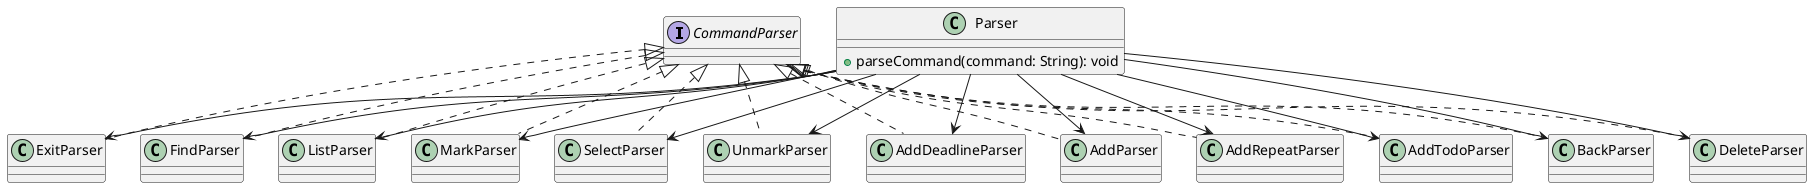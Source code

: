 @startuml
'https://plantuml.com/class-diagram

interface CommandParser {
}

class AddDeadlineParser implements CommandParser {
}

class AddParser implements CommandParser {
}

class AddRepeatParser implements CommandParser {
}

class AddTodoParser implements CommandParser {
}

class BackParser implements CommandParser {
}

class DeleteParser implements CommandParser {
}

class ExitParser implements CommandParser {
}

class FindParser implements CommandParser {
}

class ListParser implements CommandParser {
}

class MarkParser implements CommandParser {
}

class SelectParser implements CommandParser {
}

class UnmarkParser implements CommandParser {
}

class Parser {
    +parseCommand(command: String): void
}

Parser --> AddDeadlineParser
Parser --> AddParser
Parser --> AddRepeatParser
Parser --> AddTodoParser
Parser --> BackParser
Parser --> DeleteParser
Parser --> ExitParser
Parser --> FindParser
Parser --> ListParser
Parser --> MarkParser
Parser --> SelectParser
Parser --> UnmarkParser

@enduml
